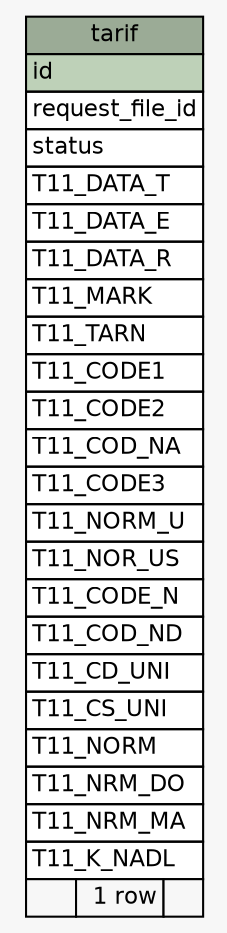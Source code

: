 // dot 2.28.0 on Windows 7 6.1
// SchemaSpy rev 590
digraph "tarif" {
  graph [
    rankdir="RL"
    bgcolor="#f7f7f7"
    nodesep="0.18"
    ranksep="0.46"
    fontname="Helvetica"
    fontsize="11"
  ];
  node [
    fontname="Helvetica"
    fontsize="11"
    shape="plaintext"
  ];
  edge [
    arrowsize="0.8"
  ];
  "tarif" [
    label=<
    <TABLE BORDER="0" CELLBORDER="1" CELLSPACING="0" BGCOLOR="#ffffff">
      <TR><TD COLSPAN="3" BGCOLOR="#9bab96" ALIGN="CENTER">tarif</TD></TR>
      <TR><TD PORT="id" COLSPAN="3" BGCOLOR="#bed1b8" ALIGN="LEFT">id</TD></TR>
      <TR><TD PORT="request_file_id" COLSPAN="3" ALIGN="LEFT">request_file_id</TD></TR>
      <TR><TD PORT="status" COLSPAN="3" ALIGN="LEFT">status</TD></TR>
      <TR><TD PORT="T11_DATA_T" COLSPAN="3" ALIGN="LEFT">T11_DATA_T</TD></TR>
      <TR><TD PORT="T11_DATA_E" COLSPAN="3" ALIGN="LEFT">T11_DATA_E</TD></TR>
      <TR><TD PORT="T11_DATA_R" COLSPAN="3" ALIGN="LEFT">T11_DATA_R</TD></TR>
      <TR><TD PORT="T11_MARK" COLSPAN="3" ALIGN="LEFT">T11_MARK</TD></TR>
      <TR><TD PORT="T11_TARN" COLSPAN="3" ALIGN="LEFT">T11_TARN</TD></TR>
      <TR><TD PORT="T11_CODE1" COLSPAN="3" ALIGN="LEFT">T11_CODE1</TD></TR>
      <TR><TD PORT="T11_CODE2" COLSPAN="3" ALIGN="LEFT">T11_CODE2</TD></TR>
      <TR><TD PORT="T11_COD_NA" COLSPAN="3" ALIGN="LEFT">T11_COD_NA</TD></TR>
      <TR><TD PORT="T11_CODE3" COLSPAN="3" ALIGN="LEFT">T11_CODE3</TD></TR>
      <TR><TD PORT="T11_NORM_U" COLSPAN="3" ALIGN="LEFT">T11_NORM_U</TD></TR>
      <TR><TD PORT="T11_NOR_US" COLSPAN="3" ALIGN="LEFT">T11_NOR_US</TD></TR>
      <TR><TD PORT="T11_CODE_N" COLSPAN="3" ALIGN="LEFT">T11_CODE_N</TD></TR>
      <TR><TD PORT="T11_COD_ND" COLSPAN="3" ALIGN="LEFT">T11_COD_ND</TD></TR>
      <TR><TD PORT="T11_CD_UNI" COLSPAN="3" ALIGN="LEFT">T11_CD_UNI</TD></TR>
      <TR><TD PORT="T11_CS_UNI" COLSPAN="3" ALIGN="LEFT">T11_CS_UNI</TD></TR>
      <TR><TD PORT="T11_NORM" COLSPAN="3" ALIGN="LEFT">T11_NORM</TD></TR>
      <TR><TD PORT="T11_NRM_DO" COLSPAN="3" ALIGN="LEFT">T11_NRM_DO</TD></TR>
      <TR><TD PORT="T11_NRM_MA" COLSPAN="3" ALIGN="LEFT">T11_NRM_MA</TD></TR>
      <TR><TD PORT="T11_K_NADL" COLSPAN="3" ALIGN="LEFT">T11_K_NADL</TD></TR>
      <TR><TD ALIGN="LEFT" BGCOLOR="#f7f7f7">  </TD><TD ALIGN="RIGHT" BGCOLOR="#f7f7f7">1 row</TD><TD ALIGN="RIGHT" BGCOLOR="#f7f7f7">  </TD></TR>
    </TABLE>>
    URL="tables/tarif.html"
    tooltip="tarif"
  ];
}
